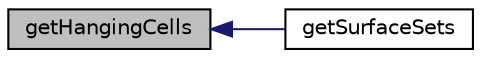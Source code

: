 digraph "getHangingCells"
{
  bgcolor="transparent";
  edge [fontname="Helvetica",fontsize="10",labelfontname="Helvetica",labelfontsize="10"];
  node [fontname="Helvetica",fontsize="10",shape=record];
  rankdir="LR";
  Node611 [label="getHangingCells",height=0.2,width=0.4,color="black", fillcolor="grey75", style="filled", fontcolor="black"];
  Node611 -> Node612 [dir="back",color="midnightblue",fontsize="10",style="solid",fontname="Helvetica"];
  Node612 [label="getSurfaceSets",height=0.2,width=0.4,color="black",URL="$a26613.html#a2db75a6d864dde5526eff724bc067f92",tooltip="Divide cells into cut,inside and outside. "];
}
